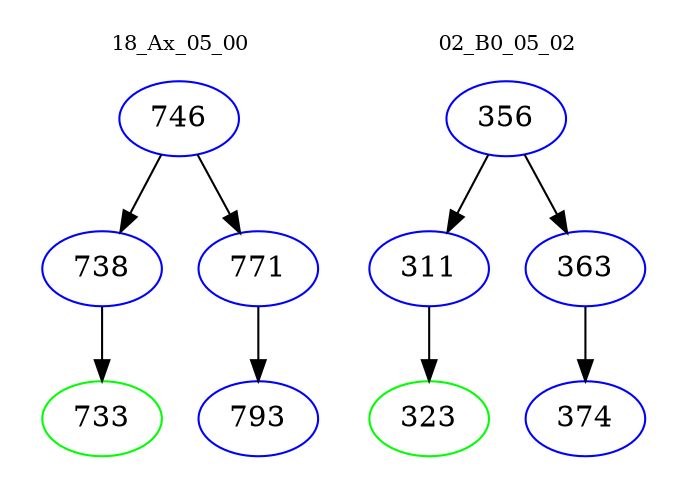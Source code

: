 digraph{
subgraph cluster_0 {
color = white
label = "18_Ax_05_00";
fontsize=10;
T0_746 [label="746", color="blue"]
T0_746 -> T0_738 [color="black"]
T0_738 [label="738", color="blue"]
T0_738 -> T0_733 [color="black"]
T0_733 [label="733", color="green"]
T0_746 -> T0_771 [color="black"]
T0_771 [label="771", color="blue"]
T0_771 -> T0_793 [color="black"]
T0_793 [label="793", color="blue"]
}
subgraph cluster_1 {
color = white
label = "02_B0_05_02";
fontsize=10;
T1_356 [label="356", color="blue"]
T1_356 -> T1_311 [color="black"]
T1_311 [label="311", color="blue"]
T1_311 -> T1_323 [color="black"]
T1_323 [label="323", color="green"]
T1_356 -> T1_363 [color="black"]
T1_363 [label="363", color="blue"]
T1_363 -> T1_374 [color="black"]
T1_374 [label="374", color="blue"]
}
}
